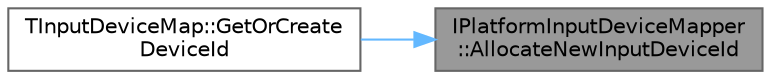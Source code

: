 digraph "IPlatformInputDeviceMapper::AllocateNewInputDeviceId"
{
 // INTERACTIVE_SVG=YES
 // LATEX_PDF_SIZE
  bgcolor="transparent";
  edge [fontname=Helvetica,fontsize=10,labelfontname=Helvetica,labelfontsize=10];
  node [fontname=Helvetica,fontsize=10,shape=box,height=0.2,width=0.4];
  rankdir="RL";
  Node1 [id="Node000001",label="IPlatformInputDeviceMapper\l::AllocateNewInputDeviceId",height=0.2,width=0.4,color="gray40", fillcolor="grey60", style="filled", fontcolor="black",tooltip="Returns the next available input device id."];
  Node1 -> Node2 [id="edge1_Node000001_Node000002",dir="back",color="steelblue1",style="solid",tooltip=" "];
  Node2 [id="Node000002",label="TInputDeviceMap::GetOrCreate\lDeviceId",height=0.2,width=0.4,color="grey40", fillcolor="white", style="filled",URL="$d8/dd7/classTInputDeviceMap.html#a8c3bb543456a510babccd68ed96485ae",tooltip="Given the DeviceKey, find it's associated FInputDeviceId."];
}
